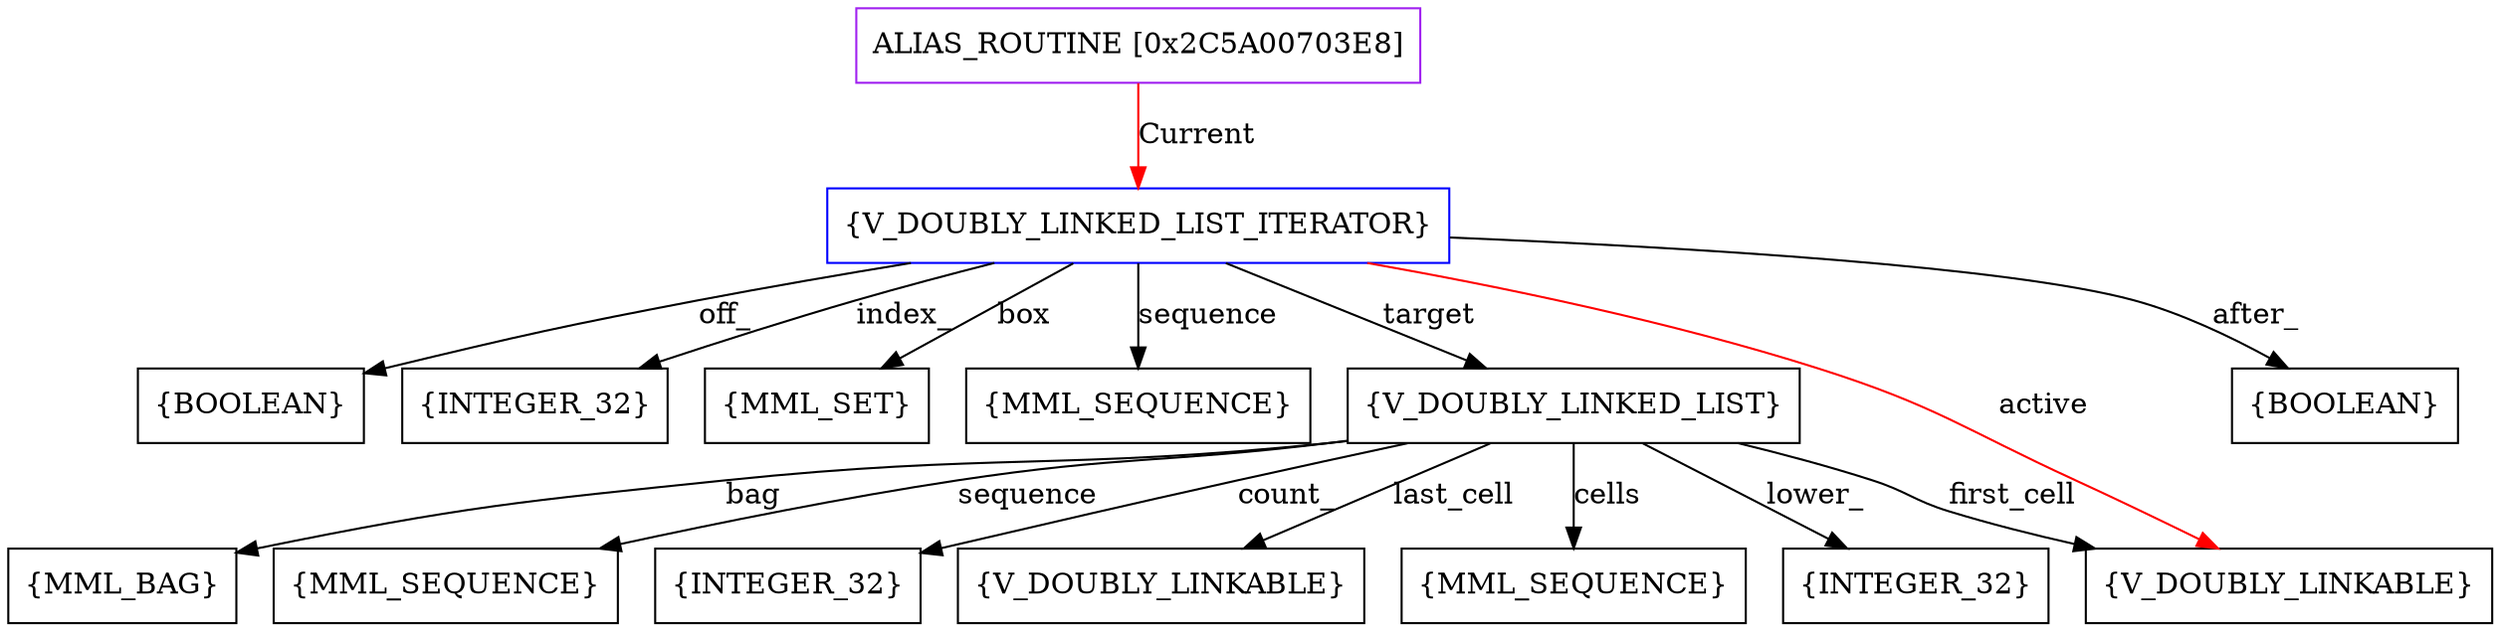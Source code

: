 digraph g {
	node [shape=box]
	b1[color=purple label=<ALIAS_ROUTINE [0x2C5A00703E8]>]
	b2[color=blue label=<{V_DOUBLY_LINKED_LIST_ITERATOR}>]
	b3[label=<{BOOLEAN}>]
	b4[label=<{INTEGER_32}>]
	b5[label=<{MML_SET}>]
	b6[label=<{MML_SEQUENCE}>]
	b7[label=<{V_DOUBLY_LINKED_LIST}>]
	b8[label=<{INTEGER_32}>]
	b9[label=<{MML_BAG}>]
	b10[label=<{MML_SEQUENCE}>]
	b11[label=<{INTEGER_32}>]
	b12[label=<{V_DOUBLY_LINKABLE}>]
	b13[label=<{V_DOUBLY_LINKABLE}>]
	b14[label=<{MML_SEQUENCE}>]
	b15[label=<{BOOLEAN}>]
	b1->b2[color=red label=<Current>]
	b2->b3[label=<off_>]
	b2->b4[label=<index_>]
	b2->b5[label=<box>]
	b2->b6[label=<sequence>]
	b2->b7[label=<target>]
	b7->b8[label=<lower_>]
	b7->b9[label=<bag>]
	b7->b10[label=<sequence>]
	b7->b11[label=<count_>]
	b7->b12[label=<first_cell>]
	b7->b13[label=<last_cell>]
	b7->b14[label=<cells>]
	b2->b12[color=red label=<active>]
	b2->b15[label=<after_>]
}
